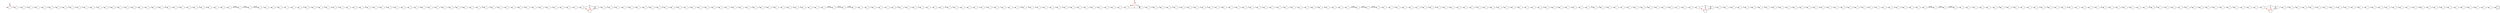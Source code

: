digraph Automaton {
  rankdir = LR;
  0 [shape=circle,label=""];
  0 -> 10 [label="g"]
  1 [shape=circle,label=""];
  1 -> 235 [label="'"]
  2 [shape=circle,label=""];
  2 -> 70 [label="s"]
  3 [shape=circle,label=""];
  3 -> 263 [label=","]
  4 [shape=circle,label=""];
  4 -> 52 [label="c"]
  5 [shape=circle,label=""];
  5 -> 167 [label="k"]
  6 [shape=circle,label=""];
  6 -> 211 [label="/"]
  7 [shape=circle,label=""];
  7 -> 88 [label="a"]
  8 [shape=circle,label=""];
  8 -> 22 [label="w"]
  9 [shape=circle,label=""];
  9 -> 179 [label="/"]
  10 [shape=circle,label=""];
  10 -> 339 [label="o"]
  11 [shape=circle,label=""];
  11 -> 44 [label="a"]
  12 [shape=circle,label=""];
  12 -> 46 [label="s"]
  13 [shape=circle,label=""];
  13 -> 198 [label="\u0009"]
  14 [shape=circle,label=""];
  14 -> 271 [label="r"]
  15 [shape=circle,label=""];
  15 -> 190 [label="'"]
  16 [shape=circle,label=""];
  16 -> 19 [label="w"]
  17 [shape=circle,label=""];
  17 -> 87 [label="\u000a"]
  18 [shape=circle,label=""];
  18 -> 72 [label="g"]
  19 [shape=circle,label=""];
  19 -> 129 [label="a"]
  20 [shape=circle,label=""];
  20 -> 18 [label="p"]
  21 [shape=circle,label=""];
  21 -> 161 [label="c"]
  22 [shape=circle,label=""];
  22 -> 35 [label="a"]
  23 [shape=circle,label=""];
  23 -> 332 [label="n"]
  24 [shape=circle,label=""];
  24 -> 288 [label="o"]
  25 [shape=circle,label=""];
  25 -> 249 [label="h"]
  26 [shape=circle,label=""];
  26 -> 191 [label="@",color=red]
  26 -> 294 [label="d"]
  27 [shape=circle,label=""];
  27 -> 29 [label="s"]
  28 [shape=circle,label=""];
  28 -> 347 [label="3"]
  29 [shape=circle,label=""];
  29 -> 0 [label="/"]
  30 [shape=circle,label=""];
  30 -> 50 [label="("]
  31 [shape=circle,label=""];
  31 -> 338 [label="c"]
  32 [shape=circle,label=""];
  32 -> 305 [label="a"]
  33 [shape=circle,label=""];
  33 -> 308 [label="/"]
  34 [shape=circle,label=""];
  34 -> 47 [label="p"]
  35 [shape=circle,label=""];
  35 -> 79 [label="/"]
  36 [shape=circle,label=""];
  36 -> 227 [label="a"]
  37 [shape=circle,label=""];
  37 -> 318 [label=","]
  38 [shape=circle,label=""];
  38 -> 158 [label="l"]
  39 [shape=circle,label=""];
  39 -> 327 [label="v"]
  40 [shape=circle,label=""];
  40 -> 312 [label=","]
  41 [shape=circle,label=""];
  41 -> 259 [label="s"]
  42 [shape=circle,label=""];
  42 -> 106 [label="n"]
  43 [shape=circle,label=""];
  43 -> 213 [label="j"]
  44 [shape=circle,label=""];
  44 -> 239 [label="s"]
  45 [shape=circle,label=""];
  45 -> 215 [label=")"]
  46 [shape=circle,label=""];
  46 -> 323 [label="e"]
  47 [shape=circle,label=""];
  47 -> 280 [label="g"]
  48 [shape=circle,label=""];
  48 -> 128 [label="k"]
  49 [shape=circle,label=""];
  49 -> 91 [label="o"]
  50 [shape=circle,label=""];
  50 -> 295 [label="'"]
  51 [shape=circle,label=""];
  51 -> 149 [label="d"]
  52 [shape=circle,label=""];
  52 -> 199 [label="k"]
  53 [shape=circle,label=""];
  53 -> 4 [label="a"]
  54 [shape=circle,label=""];
  54 -> 160 [label=","]
  55 [shape=circle,label=""];
  55 -> 16 [label="v"]
  56 [shape=circle,label=""];
  56 -> 140 [label="'"]
  57 [shape=circle,label=""];
  57 -> 254 [label=")"]
  58 [shape=circle,label=""];
  58 -> 275 [label="o"]
  59 [shape=circle,label=""];
  59 -> 261 [label="'"]
  60 [shape=circle,label=""];
  60 -> 144 [label="l"]
  61 [shape=circle,label=""];
  61 -> 54 [label=")"]
  62 [shape=circle,label=""];
  62 -> 257 [label="y"]
  63 [shape=circle,label=""];
  63 -> 92 [label=";"]
  64 [shape=circle,label=""];
  64 -> 73 [label="m"]
  65 [shape=circle,label=""];
  65 -> 222 [label="y"]
  66 [shape=circle,label=""];
  66 -> 17 [label="\u000d"]
  67 [shape=circle,label=""];
  67 -> 63 [label=")"]
  68 [shape=circle,label=""];
  68 -> 270 [label="/"]
  69 [shape=circle,label=""];
  69 -> 337 [label="5"]
  70 [shape=circle,label=""];
  70 -> 204 [label="e"]
  71 [shape=circle,label=""];
  71 -> 212 [label="o"]
  72 [shape=circle,label=""];
  72 -> 223 [label="'"]
  73 [shape=circle,label=""];
  73 -> 157 [label="i"]
  74 [shape=circle,label=""];
  74 -> 137 [label="l"]
  75 [shape=circle,label=""];
  75 -> 265 [label=","]
  76 [shape=circle,label=""];
  76 -> 228 [label="a"]
  77 [shape=circle,label=""];
  77 -> 290 [label="'"]
  78 [shape=circle,label=""];
  78 -> 165 [label="\u000d"]
  79 [shape=circle,label=""];
  79 -> 76 [label="h"]
  80 [shape=circle,label=""];
  80 -> 287 [label="'"]
  81 [shape=circle,label=""];
  81 -> 173 [label="l"]
  82 [shape=circle,label=""];
  82 -> 180 [label="n"]
  83 [shape=circle,label=""];
  83 -> 208 [label="M"]
  84 [shape=circle,label=""];
  84 -> 197 [label="a"]
  85 [shape=circle,label=""];
  85 -> 183 [label="s"]
  86 [shape=circle,label=""];
  86 -> 177 [label="/"]
  87 [shape=circle,label=""];
  87 -> 30 [label="\u0009"]
  88 [shape=circle,label=""];
  88 -> 303 [label="s"]
  89 [shape=circle,label=""];
  89 -> 285 [label=","]
  90 [shape=circle,label=""];
  90 -> 53 [label="H"]
  91 [shape=circle,label=""];
  91 -> 23 [label="w"]
  92 [shape=doublecircle,label=""];
  93 [shape=circle,label=""];
  93 -> 221 [label="/"]
  94 [shape=circle,label=""];
  94 -> 84 [label="p"]
  95 [shape=circle,label=""];
  95 -> 356 [label=","]
  96 [shape=circle,label=""];
  96 -> 314 [label="k"]
  97 [shape=circle,label=""];
  97 -> 277 [label="a"]
  98 [shape=circle,label=""];
  98 -> 163 [label="P"]
  99 [shape=circle,label=""];
  99 -> 103 [label="'"]
  100 [shape=circle,label=""];
  100 -> 329 [label="7"]
  101 [shape=circle,label=""];
  101 -> 284 [label="("]
  102 [shape=circle,label=""];
  102 -> 130 [label="d"]
  103 [shape=circle,label=""];
  103 -> 286 [label="4"]
  104 [shape=circle,label=""];
  104 -> 240 [label="."]
  105 [shape=circle,label=""];
  105 -> 121 [label="m"]
  106 [shape=circle,label=""];
  106 -> 40 [label="'"]
  107 [shape=circle,label=""];
  107 -> 107 [label="@",color=red]
  107 -> 39 [label="d"]
  108 [shape=circle,label=""];
  108 -> 174 [label="\u0009"]
  109 [shape=circle,label=""];
  109 -> 182 [label="t"]
  110 [shape=circle,label=""];
  110 -> 96 [label="c"]
  111 [shape=circle,label=""];
  111 -> 66 [label=","]
  112 [shape=circle,label=""];
  112 -> 138 [label="b"]
  113 [shape=circle,label=""];
  113 -> 8 [label="v"]
  114 [shape=circle,label=""];
  114 -> 266 [label="l"]
  115 [shape=circle,label=""];
  115 -> 357 [label="'"]
  116 [shape=circle,label=""];
  116 -> 154 [label="o"]
  117 [shape=circle,label=""];
  117 -> 166 [label=","]
  118 [shape=circle,label=""];
  118 -> 220 [label="g"]
  119 [shape=circle,label=""];
  119 -> 276 [label="i"]
  120 [shape=circle,label=""];
  120 -> 255 [label="/"]
  121 [shape=circle,label=""];
  121 -> 231 [label="e"]
  122 [shape=circle,label=""];
  122 -> 119 [label="m"]
  123 [shape=circle,label=""];
  123 -> 169 [label="e"]
  124 [shape=circle,label=""];
  124 -> 153 [label="P"]
  125 [shape=circle,label=""];
  125 -> 345 [label="l"]
  126 [shape=circle,label=""];
  126 -> 237 [label="a"]
  127 [shape=circle,label=""];
  127 -> 127 [label="@",color=red]
  127 -> 113 [label="d"]
  128 [shape=circle,label=""];
  128 -> 352 [label="a"]
  129 [shape=circle,label=""];
  129 -> 25 [label="/"]
  130 [shape=circle,label=""];
  130 -> 136 [label="'"]
  131 [shape=circle,label=""];
  131 -> 262 [label="l"]
  132 [shape=circle,label=""];
  132 -> 324 [label="."]
  133 [shape=circle,label=""];
  133 -> 353 [label="."]
  134 [shape=circle,label=""];
  134 -> 269 [label="g"]
  135 [shape=circle,label=""];
  135 -> 156 [label=","]
  136 [shape=circle,label=""];
  136 -> 75 [label=")"]
  137 [shape=circle,label=""];
  137 -> 120 [label="e"]
  138 [shape=circle,label=""];
  138 -> 89 [label="'"]
  139 [shape=circle,label=""];
  139 -> 7 [label="c"]
  140 [shape=circle,label=""];
  140 -> 218 [label="g"]
  141 [shape=circle,label=""];
  141 -> 9 [label="s"]
  142 [shape=circle,label=""];
  142 -> 279 [label="2"]
  143 [shape=circle,label=""];
  143 -> 117 [label="'"]
  144 [shape=circle,label=""];
  144 -> 342 [label="e"]
  145 [shape=circle,label=""];
  145 -> 43 [label="."]
  146 [shape=circle,label=""];
  146 -> 69 [label="D"]
  147 [shape=circle,label=""];
  147 -> 307 [label="m"]
  148 [shape=circle,label=""];
  148 -> 104 [label="b"]
  149 [shape=circle,label=""];
  149 -> 42 [label="o"]
  150 [shape=circle,label=""];
  150 -> 145 [label="y"]
  151 [shape=circle,label=""];
  151 -> 348 [label="m"]
  152 [shape=circle,label=""];
  152 -> 334 [label="j"]
  153 [shape=circle,label=""];
  153 -> 139 [label="i"]
  154 [shape=circle,label=""];
  154 -> 112 [label="n"]
  155 [shape=circle,label=""];
  155 -> 224 [label="e"]
  156 [shape=circle,label=""];
  156 -> 94 [label="'"]
  157 [shape=circle,label=""];
  157 -> 203 [label="t"]
  158 [shape=circle,label=""];
  158 -> 283 [label="o"]
  159 [shape=circle,label=""];
  159 -> 214 [label="("]
  160 [shape=circle,label=""];
  160 -> 217 [label="\u000d"]
  161 [shape=circle,label=""];
  161 -> 97 [label="k"]
  162 [shape=circle,label=""];
  162 -> 111 [label=")"]
  163 [shape=circle,label=""];
  163 -> 253 [label="a"]
  164 [shape=circle,label=""];
  164 -> 195 [label="o"]
  165 [shape=circle,label=""];
  165 -> 326 [label="\u000a"]
  166 [shape=circle,label=""];
  166 -> 189 [label="'"]
  167 [shape=circle,label=""];
  167 -> 335 [label="a"]
  168 [shape=circle,label=""];
  168 -> 90 [label="'"]
  169 [shape=circle,label=""];
  169 -> 141 [label="r"]
  170 [shape=circle,label=""];
  170 -> 178 [label="3"]
  171 [shape=circle,label=""];
  171 -> 51 [label="r"]
  172 [shape=circle,label=""];
  172 -> 185 [label="5"]
  173 [shape=circle,label=""];
  173 -> 6 [label="e"]
  174 [shape=circle,label=""];
  174 -> 15 [label="("]
  175 [shape=circle,label=""];
  175 -> 67 [label="'"]
  176 [shape=circle,label=""];
  176 -> 268 [label="'"]
  177 [shape=circle,label=""];
  177 -> 206 [label="h"]
  178 [shape=circle,label=""];
  178 -> 132 [label="7"]
  179 [shape=circle,label=""];
  179 -> 258 [label="p"]
  180 [shape=circle,label=""];
  180 -> 45 [label="'"]
  181 [shape=circle,label=""];
  181 -> 320 [label="'"]
  182 [shape=circle,label=""];
  182 -> 62 [label="h"]
  183 [shape=circle,label=""];
  183 -> 250 [label="/"]
  184 [shape=circle,label=""];
  184 -> 355 [label="M"]
  185 [shape=circle,label=""];
  185 -> 293 [label="("]
  186 [shape=circle,label=""];
  186 -> 12 [label="u"]
  187 [shape=circle,label=""];
  187 -> 59 [label=","]
  188 [shape=circle,label=""];
  188 -> 64 [label="s"]
  189 [shape=circle,label=""];
  189 -> 71 [label="B"]
  190 [shape=circle,label=""];
  190 -> 267 [label="2"]
  191 [shape=circle,label=""];
  191 -> 191 [label="@",color=red]
  191 -> 294 [label="d"]
  192 [shape=circle,label=""];
  192 -> 115 [label="o"]
  193 [shape=circle,label=""];
  193 -> 193 [label="@",color=red]
  193 -> 55 [label="d"]
  194 [shape=circle,label=""];
  194 -> 201 [label="5"]
  195 [shape=circle,label=""];
  195 -> 135 [label="'"]
  196 [shape=circle,label=""];
  196 -> 229 [label="o"]
  197 [shape=circle,label=""];
  197 -> 299 [label="b"]
  198 [shape=circle,label=""];
  198 -> 99 [label="("]
  199 [shape=circle,label=""];
  199 -> 304 [label="'"]
  200 [shape=circle,label=""];
  200 -> 251 [label="/"]
  201 [shape=circle,label=""];
  201 -> 77 [label="("]
  202 [shape=circle,label=""];
  202 -> 188 [label="/"]
  203 [shape=circle,label=""];
  203 -> 150 [label="h"]
  204 [shape=circle,label=""];
  204 -> 85 [label="r"]
  205 [shape=circle,label=""];
  205 -> 325 [label="M"]
  206 [shape=circle,label=""];
  206 -> 21 [label="a"]
  207 [shape=circle,label=""];
  207 -> 319 [label="t"]
  208 [shape=circle,label=""];
  208 -> 341 [label="D"]
  209 [shape=circle,label=""];
  209 -> 124 [label="'"]
  210 [shape=circle,label=""];
  210 -> 105 [label="t"]
  211 [shape=circle,label=""];
  211 -> 234 [label="u"]
  212 [shape=circle,label=""];
  212 -> 1 [label="b"]
  213 [shape=circle,label=""];
  213 -> 256 [label="p"]
  214 [shape=circle,label=""];
  214 -> 316 [label="'"]
  215 [shape=circle,label=""];
  215 -> 310 [label=","]
  216 [shape=circle,label=""];
  216 -> 205 [label=","]
  217 [shape=circle,label=""];
  217 -> 13 [label="\u000a"]
  218 [shape=circle,label=""];
  218 -> 282 [label="o"]
  219 [shape=circle,label=""];
  219 -> 86 [label="a"]
  220 [shape=circle,label=""];
  220 -> 162 [label="'"]
  221 [shape=circle,label=""];
  221 -> 41 [label="u"]
  222 [shape=circle,label=""];
  222 -> 230 [label="'"]
  223 [shape=circle,label=""];
  223 -> 273 [label=")"]
  224 [shape=circle,label=""];
  224 -> 27 [label="r"]
  225 [shape=circle,label=""];
  225 -> 24 [label="l"]
  226 [shape=circle,label=""];
  226 -> 272 [label="l"]
  227 [shape=circle,label=""];
  227 -> 60 [label="b"]
  228 [shape=circle,label=""];
  228 -> 5 [label="c"]
  229 [shape=circle,label=""];
  229 -> 148 [label="n"]
  230 [shape=circle,label=""];
  230 -> 95 [label=")"]
  231 [shape=circle,label=""];
  231 -> 82 [label="i"]
  232 [shape=circle,label=""];
  232 -> 58 [label="w"]
  233 [shape=circle,label=""];
  233 -> 32 [label="h"]
  234 [shape=circle,label=""];
  234 -> 123 [label="s"]
  235 [shape=circle,label=""];
  235 -> 344 [label=","]
  236 [shape=circle,label=""];
  236 -> 289 [label="w"]
  237 [shape=circle,label=""];
  237 -> 31 [label="b"]
  238 [shape=circle,label=""];
  238 -> 122 [label="d"]
  239 [shape=circle,label=""];
  239 -> 232 [label="s"]
  240 [shape=circle,label=""];
  240 -> 20 [label="j"]
  241 [shape=circle,label=""];
  241 -> 36 [label="k"]
  242 [shape=circle,label=""];
  242 -> 56 [label=","]
  243 [shape=circle,label=""];
  243 -> 147 [label="S"]
  244 [shape=circle,label=""];
  244 -> 321 [label="G"]
  245 [shape=circle,label=""];
  245 -> 200 [label="a"]
  246 [shape=circle,label=""];
  246 -> 28 [label="1"]
  247 [shape=circle,label=""];
  247 -> 184 [label="'"]
  248 [shape=circle,label=""];
  248 -> 219 [label="w"]
  249 [shape=circle,label=""];
  249 -> 309 [label="a"]
  250 [shape=circle,label=""];
  250 -> 238 [label="a"]
  251 [shape=circle,label=""];
  251 -> 281 [label="h"]
  252 [shape=circle,label=""];
  252 -> 196 [label="d"]
  253 [shape=circle,label=""];
  253 -> 38 [label="b"]
  254 [shape=circle,label=""];
  254 -> 354 [label=","]
  255 [shape=circle,label=""];
  255 -> 292 [label="u"]
  256 [shape=circle,label=""];
  256 -> 175 [label="g"]
  257 [shape=circle,label=""];
  257 -> 3 [label="'"]
  258 [shape=circle,label=""];
  258 -> 315 [label="a"]
  259 [shape=circle,label=""];
  259 -> 14 [label="e"]
  260 [shape=circle,label=""];
  260 -> 233 [label="c"]
  261 [shape=circle,label=""];
  261 -> 193 [label="@",color=red]
  261 -> 55 [label="d"]
  262 [shape=circle,label=""];
  262 -> 93 [label="e"]
  263 [shape=circle,label=""];
  263 -> 301 [label="M"]
  264 [shape=circle,label=""];
  264 -> 246 [label="'"]
  265 [shape=circle,label=""];
  265 -> 333 [label="'"]
  266 [shape=circle,label=""];
  266 -> 278 [label="e"]
  267 [shape=circle,label=""];
  267 -> 37 [label="'"]
  268 [shape=circle,label=""];
  268 -> 331 [label=","]
  269 [shape=circle,label=""];
  269 -> 57 [label="'"]
  270 [shape=circle,label=""];
  270 -> 346 [label="h"]
  271 [shape=circle,label=""];
  271 -> 202 [label="s"]
  272 [shape=circle,label=""];
  272 -> 210 [label="e"]
  273 [shape=circle,label=""];
  273 -> 78 [label=","]
  274 [shape=circle,label=""];
  274 -> 33 [label="s"]
  275 [shape=circle,label=""];
  275 -> 102 [label="r"]
  276 [shape=circle,label=""];
  276 -> 133 [label="n"]
  277 [shape=circle,label=""];
  277 -> 114 [label="b"]
  278 [shape=circle,label=""];
  278 -> 186 [label="/"]
  279 [shape=circle,label=""];
  279 -> 181 [label="3"]
  280 [shape=circle,label=""];
  280 -> 61 [label="'"]
  281 [shape=circle,label=""];
  281 -> 110 [label="a"]
  282 [shape=circle,label=""];
  282 -> 311 [label="r"]
  283 [shape=circle,label=""];
  283 -> 322 [label="'"]
  284 [shape=circle,label=""];
  284 -> 226 [label="'"]
  285 [shape=circle,label=""];
  285 -> 146 [label="M"]
  286 [shape=circle,label=""];
  286 -> 313 [label="'"]
  287 [shape=circle,label=""];
  287 -> 168 [label=","]
  288 [shape=circle,label=""];
  288 -> 152 [label="."]
  289 [shape=circle,label=""];
  289 -> 68 [label="a"]
  290 [shape=circle,label=""];
  290 -> 11 [label="p"]
  291 [shape=circle,label=""];
  291 -> 127 [label="@",color=red]
  291 -> 113 [label="d"]
  292 [shape=circle,label=""];
  292 -> 155 [label="s"]
  293 [shape=circle,label=""];
  293 -> 260 [label="'"]
  294 [shape=circle,label=""];
  294 -> 248 [label="v"]
  295 [shape=circle,label=""];
  295 -> 143 [label="5"]
  296 [shape=circle,label=""];
  296 -> 108 [label="\u000a"]
  297 [shape=circle,label=""];
  297 -> 236 [label="v"]
  298 [shape=circle,label=""];
  298 -> 49 [label="r"]
  299 [shape=circle,label=""];
  299 -> 192 [label="l"]
  300 [shape=circle,label=""];
  300 -> 241 [label="c"]
  301 [shape=circle,label=""];
  301 -> 194 [label="D"]
  302 [shape=circle,label=""];
  302 -> 340 [label="'"]
  303 [shape=circle,label=""];
  303 -> 164 [label="s"]
  304 [shape=circle,label=""];
  304 -> 247 [label=","]
  305 [shape=circle,label=""];
  305 -> 125 [label="r"]
  306 [shape=circle,label=""];
  306 -> 298 [label="B"]
  307 [shape=circle,label=""];
  307 -> 207 [label="i"]
  308 [shape=circle,label=""];
  308 -> 317 [label="1"]
  309 [shape=circle,label=""];
  309 -> 48 [label="c"]
  310 [shape=circle,label=""];
  310 -> 291 [label="'"]
  311 [shape=circle,label=""];
  311 -> 116 [label="d"]
  312 [shape=circle,label=""];
  312 -> 306 [label="'"]
  313 [shape=circle,label=""];
  313 -> 336 [label=","]
  314 [shape=circle,label=""];
  314 -> 330 [label="a"]
  315 [shape=circle,label=""];
  315 -> 225 [label="b"]
  316 [shape=circle,label=""];
  316 -> 80 [label="3"]
  317 [shape=circle,label=""];
  317 -> 170 [label="3"]
  318 [shape=circle,label=""];
  318 -> 244 [label="'"]
  319 [shape=circle,label=""];
  319 -> 176 [label="h"]
  320 [shape=circle,label=""];
  320 -> 187 [label=")"]
  321 [shape=circle,label=""];
  321 -> 171 [label="o"]
  322 [shape=circle,label=""];
  322 -> 209 [label=","]
  323 [shape=circle,label=""];
  323 -> 274 [label="r"]
  324 [shape=circle,label=""];
  324 -> 34 [label="j"]
  325 [shape=circle,label=""];
  325 -> 172 [label="D"]
  326 [shape=circle,label=""];
  326 -> 159 [label="\u0009"]
  327 [shape=circle,label=""];
  327 -> 245 [label="w"]
  328 [shape=circle,label=""];
  initial [shape=plaintext,label=""];
  initial -> 328
  328 -> 328 [label="@",color=red]
  328 -> 297 [label="d"]
  329 [shape=circle,label=""];
  329 -> 216 [label="'"]
  330 [shape=circle,label=""];
  330 -> 131 [label="b"]
  331 [shape=circle,label=""];
  331 -> 343 [label="'"]
  332 [shape=circle,label=""];
  332 -> 242 [label="'"]
  333 [shape=circle,label=""];
  333 -> 107 [label="@",color=red]
  333 -> 39 [label="d"]
  334 [shape=circle,label=""];
  334 -> 118 [label="p"]
  335 [shape=circle,label=""];
  335 -> 81 [label="b"]
  336 [shape=circle,label=""];
  336 -> 98 [label="'"]
  337 [shape=circle,label=""];
  337 -> 349 [label="("]
  338 [shape=circle,label=""];
  338 -> 142 [label="1"]
  339 [shape=circle,label=""];
  339 -> 252 [label="r"]
  340 [shape=circle,label=""];
  340 -> 264 [label=","]
  341 [shape=circle,label=""];
  341 -> 101 [label="5"]
  342 [shape=circle,label=""];
  342 -> 351 [label="/"]
  343 [shape=circle,label=""];
  343 -> 151 [label="s"]
  344 [shape=circle,label=""];
  344 -> 243 [label="'"]
  345 [shape=circle,label=""];
  345 -> 65 [label="e"]
  346 [shape=circle,label=""];
  346 -> 300 [label="a"]
  347 [shape=circle,label=""];
  347 -> 100 [label="3"]
  348 [shape=circle,label=""];
  348 -> 109 [label="i"]
  349 [shape=circle,label=""];
  349 -> 126 [label="'"]
  350 [shape=circle,label=""];
  350 -> 134 [label="p"]
  351 [shape=circle,label=""];
  351 -> 2 [label="u"]
  352 [shape=circle,label=""];
  352 -> 74 [label="b"]
  353 [shape=circle,label=""];
  353 -> 350 [label="j"]
  354 [shape=circle,label=""];
  354 -> 296 [label="\u000d"]
  355 [shape=circle,label=""];
  355 -> 302 [label="e"]
  356 [shape=circle,label=""];
  356 -> 26 [label="'"]
  357 [shape=circle,label=""];
  357 -> 83 [label=","]
}
